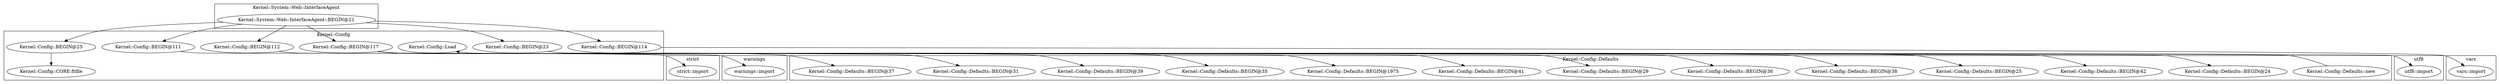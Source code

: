 digraph {
graph [overlap=false]
subgraph cluster_warnings {
	label="warnings";
	"warnings::import";
}
subgraph cluster_vars {
	label="vars";
	"vars::import";
}
subgraph cluster_strict {
	label="strict";
	"strict::import";
}
subgraph cluster_Kernel_Config {
	label="Kernel::Config";
	"Kernel::Config::Load";
	"Kernel::Config::BEGIN@111";
	"Kernel::Config::BEGIN@112";
	"Kernel::Config::BEGIN@117";
	"Kernel::Config::BEGIN@23";
	"Kernel::Config::BEGIN@25";
	"Kernel::Config::CORE:ftfile";
	"Kernel::Config::BEGIN@114";
}
subgraph cluster_utf8 {
	label="utf8";
	"utf8::import";
}
subgraph cluster_Kernel_Config_Defaults {
	label="Kernel::Config::Defaults";
	"Kernel::Config::Defaults::BEGIN@24";
	"Kernel::Config::Defaults::BEGIN@42";
	"Kernel::Config::Defaults::BEGIN@25";
	"Kernel::Config::Defaults::BEGIN@38";
	"Kernel::Config::Defaults::BEGIN@36";
	"Kernel::Config::Defaults::new";
	"Kernel::Config::Defaults::BEGIN@41";
	"Kernel::Config::Defaults::BEGIN@1975";
	"Kernel::Config::Defaults::BEGIN@35";
	"Kernel::Config::Defaults::BEGIN@39";
	"Kernel::Config::Defaults::BEGIN@31";
	"Kernel::Config::Defaults::BEGIN@37";
	"Kernel::Config::Defaults::BEGIN@29";
}
subgraph cluster_Kernel_System_Web_InterfaceAgent {
	label="Kernel::System::Web::InterfaceAgent";
	"Kernel::System::Web::InterfaceAgent::BEGIN@21";
}
"Kernel::Config::Defaults::new" -> "Kernel::Config::Load";
"Kernel::Config::BEGIN@117" -> "Kernel::Config::Defaults::BEGIN@42";
"Kernel::System::Web::InterfaceAgent::BEGIN@21" -> "Kernel::Config::BEGIN@114";
"Kernel::Config::BEGIN@117" -> "Kernel::Config::Defaults::BEGIN@38";
"Kernel::System::Web::InterfaceAgent::BEGIN@21" -> "Kernel::Config::BEGIN@112";
"Kernel::Config::BEGIN@117" -> "Kernel::Config::Defaults::BEGIN@1975";
"Kernel::System::Web::InterfaceAgent::BEGIN@21" -> "Kernel::Config::BEGIN@111";
"Kernel::Config::BEGIN@117" -> "Kernel::Config::Defaults::BEGIN@31";
"Kernel::Config::BEGIN@117" -> "Kernel::Config::Defaults::BEGIN@24";
"Kernel::Config::BEGIN@112" -> "warnings::import";
"Kernel::Config::BEGIN@117" -> "Kernel::Config::Defaults::BEGIN@35";
"Kernel::Config::BEGIN@117" -> "Kernel::Config::Defaults::BEGIN@39";
"Kernel::System::Web::InterfaceAgent::BEGIN@21" -> "Kernel::Config::BEGIN@25";
"Kernel::Config::BEGIN@117" -> "Kernel::Config::Defaults::BEGIN@36";
"Kernel::Config::BEGIN@114" -> "vars::import";
"Kernel::Config::BEGIN@117" -> "Kernel::Config::Defaults::BEGIN@25";
"Kernel::System::Web::InterfaceAgent::BEGIN@21" -> "Kernel::Config::BEGIN@117";
"Kernel::System::Web::InterfaceAgent::BEGIN@21" -> "Kernel::Config::BEGIN@23";
"Kernel::Config::BEGIN@117" -> "Kernel::Config::Defaults::BEGIN@29";
"Kernel::Config::BEGIN@23" -> "utf8::import";
"Kernel::Config::BEGIN@117" -> "Kernel::Config::Defaults::BEGIN@41";
"Kernel::Config::BEGIN@111" -> "strict::import";
"Kernel::Config::BEGIN@25" -> "Kernel::Config::CORE:ftfile";
"Kernel::Config::BEGIN@117" -> "Kernel::Config::Defaults::BEGIN@37";
}

